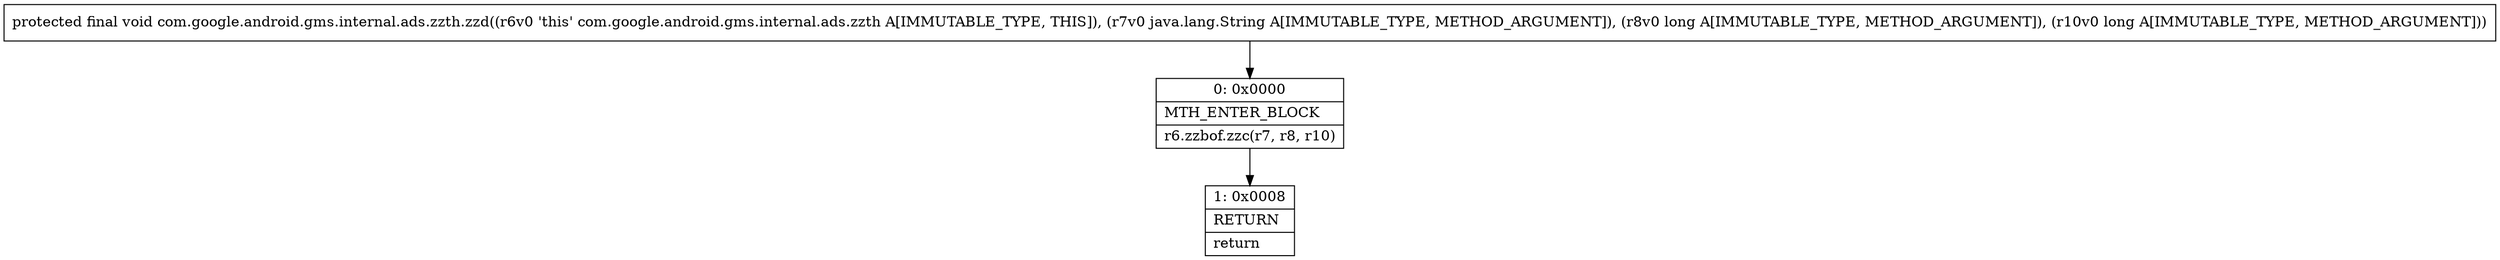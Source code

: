 digraph "CFG forcom.google.android.gms.internal.ads.zzth.zzd(Ljava\/lang\/String;JJ)V" {
Node_0 [shape=record,label="{0\:\ 0x0000|MTH_ENTER_BLOCK\l|r6.zzbof.zzc(r7, r8, r10)\l}"];
Node_1 [shape=record,label="{1\:\ 0x0008|RETURN\l|return\l}"];
MethodNode[shape=record,label="{protected final void com.google.android.gms.internal.ads.zzth.zzd((r6v0 'this' com.google.android.gms.internal.ads.zzth A[IMMUTABLE_TYPE, THIS]), (r7v0 java.lang.String A[IMMUTABLE_TYPE, METHOD_ARGUMENT]), (r8v0 long A[IMMUTABLE_TYPE, METHOD_ARGUMENT]), (r10v0 long A[IMMUTABLE_TYPE, METHOD_ARGUMENT])) }"];
MethodNode -> Node_0;
Node_0 -> Node_1;
}

